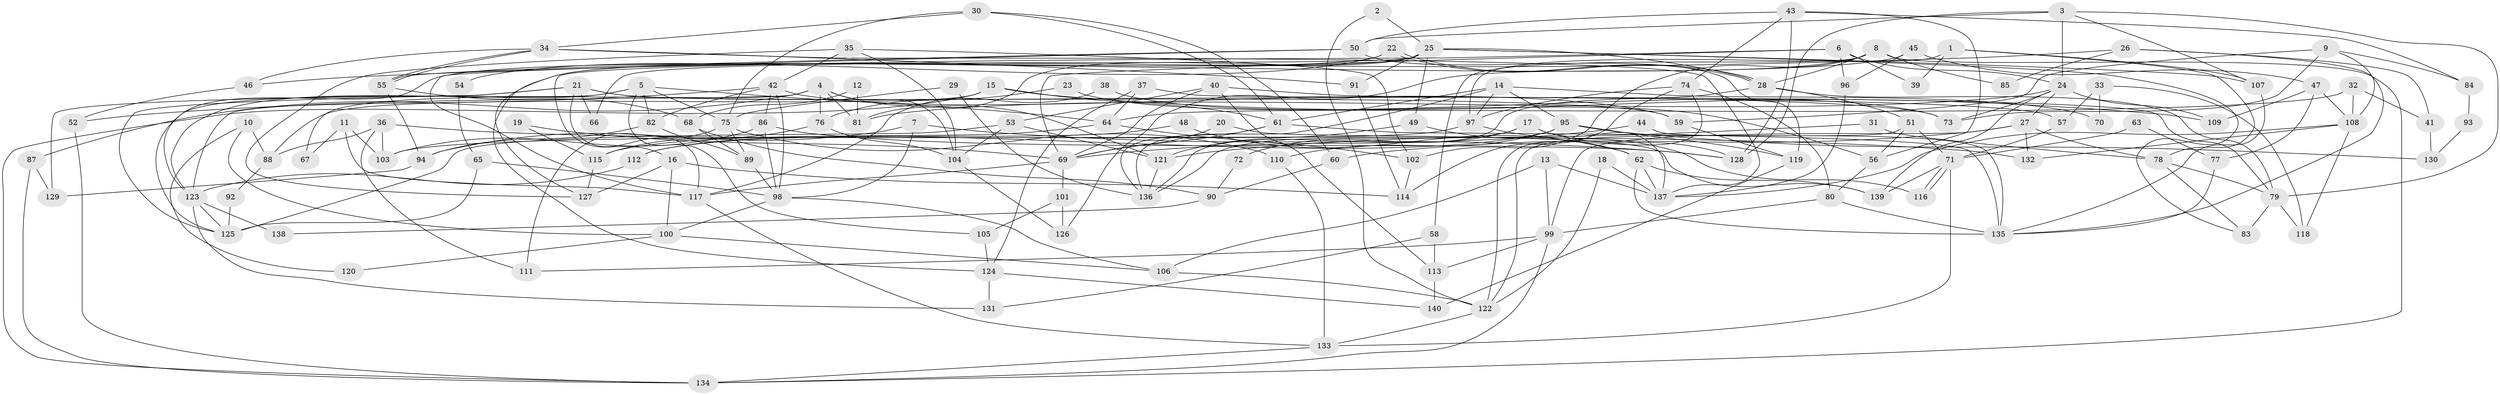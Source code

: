 // Generated by graph-tools (version 1.1) at 2025/51/03/09/25 04:51:56]
// undirected, 140 vertices, 280 edges
graph export_dot {
graph [start="1"]
  node [color=gray90,style=filled];
  1;
  2;
  3;
  4;
  5;
  6;
  7;
  8;
  9;
  10;
  11;
  12;
  13;
  14;
  15;
  16;
  17;
  18;
  19;
  20;
  21;
  22;
  23;
  24;
  25;
  26;
  27;
  28;
  29;
  30;
  31;
  32;
  33;
  34;
  35;
  36;
  37;
  38;
  39;
  40;
  41;
  42;
  43;
  44;
  45;
  46;
  47;
  48;
  49;
  50;
  51;
  52;
  53;
  54;
  55;
  56;
  57;
  58;
  59;
  60;
  61;
  62;
  63;
  64;
  65;
  66;
  67;
  68;
  69;
  70;
  71;
  72;
  73;
  74;
  75;
  76;
  77;
  78;
  79;
  80;
  81;
  82;
  83;
  84;
  85;
  86;
  87;
  88;
  89;
  90;
  91;
  92;
  93;
  94;
  95;
  96;
  97;
  98;
  99;
  100;
  101;
  102;
  103;
  104;
  105;
  106;
  107;
  108;
  109;
  110;
  111;
  112;
  113;
  114;
  115;
  116;
  117;
  118;
  119;
  120;
  121;
  122;
  123;
  124;
  125;
  126;
  127;
  128;
  129;
  130;
  131;
  132;
  133;
  134;
  135;
  136;
  137;
  138;
  139;
  140;
  1 -- 107;
  1 -- 78;
  1 -- 39;
  1 -- 97;
  2 -- 25;
  2 -- 122;
  3 -- 107;
  3 -- 24;
  3 -- 50;
  3 -- 79;
  3 -- 128;
  4 -- 87;
  4 -- 81;
  4 -- 67;
  4 -- 76;
  4 -- 104;
  4 -- 121;
  4 -- 123;
  5 -- 75;
  5 -- 123;
  5 -- 64;
  5 -- 82;
  5 -- 105;
  5 -- 125;
  6 -- 69;
  6 -- 16;
  6 -- 24;
  6 -- 39;
  6 -- 96;
  7 -- 98;
  7 -- 128;
  7 -- 94;
  8 -- 134;
  8 -- 28;
  8 -- 58;
  8 -- 85;
  8 -- 102;
  8 -- 126;
  9 -- 73;
  9 -- 59;
  9 -- 84;
  9 -- 108;
  10 -- 100;
  10 -- 88;
  10 -- 120;
  11 -- 117;
  11 -- 103;
  11 -- 67;
  12 -- 81;
  12 -- 68;
  13 -- 137;
  13 -- 106;
  13 -- 99;
  14 -- 136;
  14 -- 97;
  14 -- 61;
  14 -- 70;
  14 -- 95;
  15 -- 134;
  15 -- 61;
  15 -- 88;
  15 -- 109;
  16 -- 100;
  16 -- 114;
  16 -- 127;
  17 -- 136;
  17 -- 137;
  17 -- 72;
  17 -- 128;
  18 -- 122;
  18 -- 137;
  19 -- 69;
  19 -- 115;
  20 -- 139;
  20 -- 69;
  21 -- 117;
  21 -- 59;
  21 -- 66;
  21 -- 73;
  21 -- 125;
  21 -- 129;
  22 -- 28;
  22 -- 28;
  22 -- 127;
  22 -- 54;
  23 -- 56;
  23 -- 76;
  24 -- 139;
  24 -- 27;
  24 -- 73;
  24 -- 81;
  24 -- 109;
  25 -- 124;
  25 -- 28;
  25 -- 49;
  25 -- 66;
  25 -- 81;
  25 -- 83;
  25 -- 91;
  25 -- 107;
  26 -- 135;
  26 -- 46;
  26 -- 41;
  26 -- 85;
  27 -- 132;
  27 -- 60;
  27 -- 78;
  27 -- 99;
  28 -- 79;
  28 -- 51;
  28 -- 136;
  29 -- 75;
  29 -- 136;
  30 -- 61;
  30 -- 34;
  30 -- 60;
  30 -- 75;
  31 -- 78;
  31 -- 121;
  32 -- 64;
  32 -- 108;
  32 -- 41;
  33 -- 57;
  33 -- 118;
  33 -- 70;
  34 -- 137;
  34 -- 55;
  34 -- 55;
  34 -- 46;
  34 -- 91;
  35 -- 102;
  35 -- 104;
  35 -- 42;
  35 -- 127;
  36 -- 111;
  36 -- 103;
  36 -- 88;
  36 -- 132;
  37 -- 79;
  37 -- 64;
  37 -- 124;
  38 -- 73;
  38 -- 117;
  40 -- 53;
  40 -- 113;
  40 -- 57;
  40 -- 69;
  41 -- 130;
  42 -- 98;
  42 -- 52;
  42 -- 59;
  42 -- 82;
  42 -- 86;
  43 -- 50;
  43 -- 128;
  43 -- 56;
  43 -- 74;
  43 -- 84;
  44 -- 135;
  44 -- 69;
  45 -- 123;
  45 -- 96;
  45 -- 47;
  46 -- 52;
  47 -- 109;
  47 -- 77;
  47 -- 108;
  48 -- 112;
  48 -- 62;
  49 -- 121;
  49 -- 62;
  50 -- 55;
  50 -- 117;
  50 -- 119;
  51 -- 56;
  51 -- 71;
  51 -- 122;
  52 -- 134;
  53 -- 125;
  53 -- 104;
  53 -- 121;
  54 -- 65;
  55 -- 94;
  55 -- 68;
  56 -- 80;
  57 -- 71;
  58 -- 131;
  58 -- 113;
  59 -- 119;
  60 -- 90;
  61 -- 136;
  61 -- 69;
  61 -- 135;
  62 -- 135;
  62 -- 137;
  62 -- 139;
  63 -- 77;
  63 -- 71;
  64 -- 102;
  64 -- 115;
  65 -- 98;
  65 -- 125;
  68 -- 89;
  68 -- 90;
  69 -- 101;
  69 -- 117;
  71 -- 116;
  71 -- 116;
  71 -- 133;
  71 -- 139;
  72 -- 90;
  74 -- 122;
  74 -- 80;
  74 -- 97;
  74 -- 114;
  75 -- 110;
  75 -- 89;
  75 -- 111;
  76 -- 115;
  76 -- 104;
  77 -- 135;
  78 -- 79;
  78 -- 83;
  79 -- 83;
  79 -- 118;
  80 -- 99;
  80 -- 135;
  82 -- 89;
  82 -- 94;
  84 -- 93;
  86 -- 128;
  86 -- 98;
  86 -- 103;
  87 -- 129;
  87 -- 134;
  88 -- 92;
  89 -- 98;
  90 -- 138;
  91 -- 114;
  92 -- 125;
  93 -- 130;
  94 -- 129;
  95 -- 119;
  95 -- 110;
  95 -- 112;
  95 -- 130;
  96 -- 137;
  97 -- 103;
  97 -- 116;
  98 -- 100;
  98 -- 106;
  99 -- 111;
  99 -- 113;
  99 -- 134;
  100 -- 106;
  100 -- 120;
  101 -- 126;
  101 -- 105;
  102 -- 114;
  104 -- 126;
  105 -- 124;
  106 -- 122;
  107 -- 135;
  108 -- 118;
  108 -- 132;
  108 -- 137;
  110 -- 133;
  112 -- 123;
  113 -- 140;
  115 -- 127;
  117 -- 133;
  119 -- 140;
  121 -- 136;
  122 -- 133;
  123 -- 125;
  123 -- 131;
  123 -- 138;
  124 -- 131;
  124 -- 140;
  133 -- 134;
}
